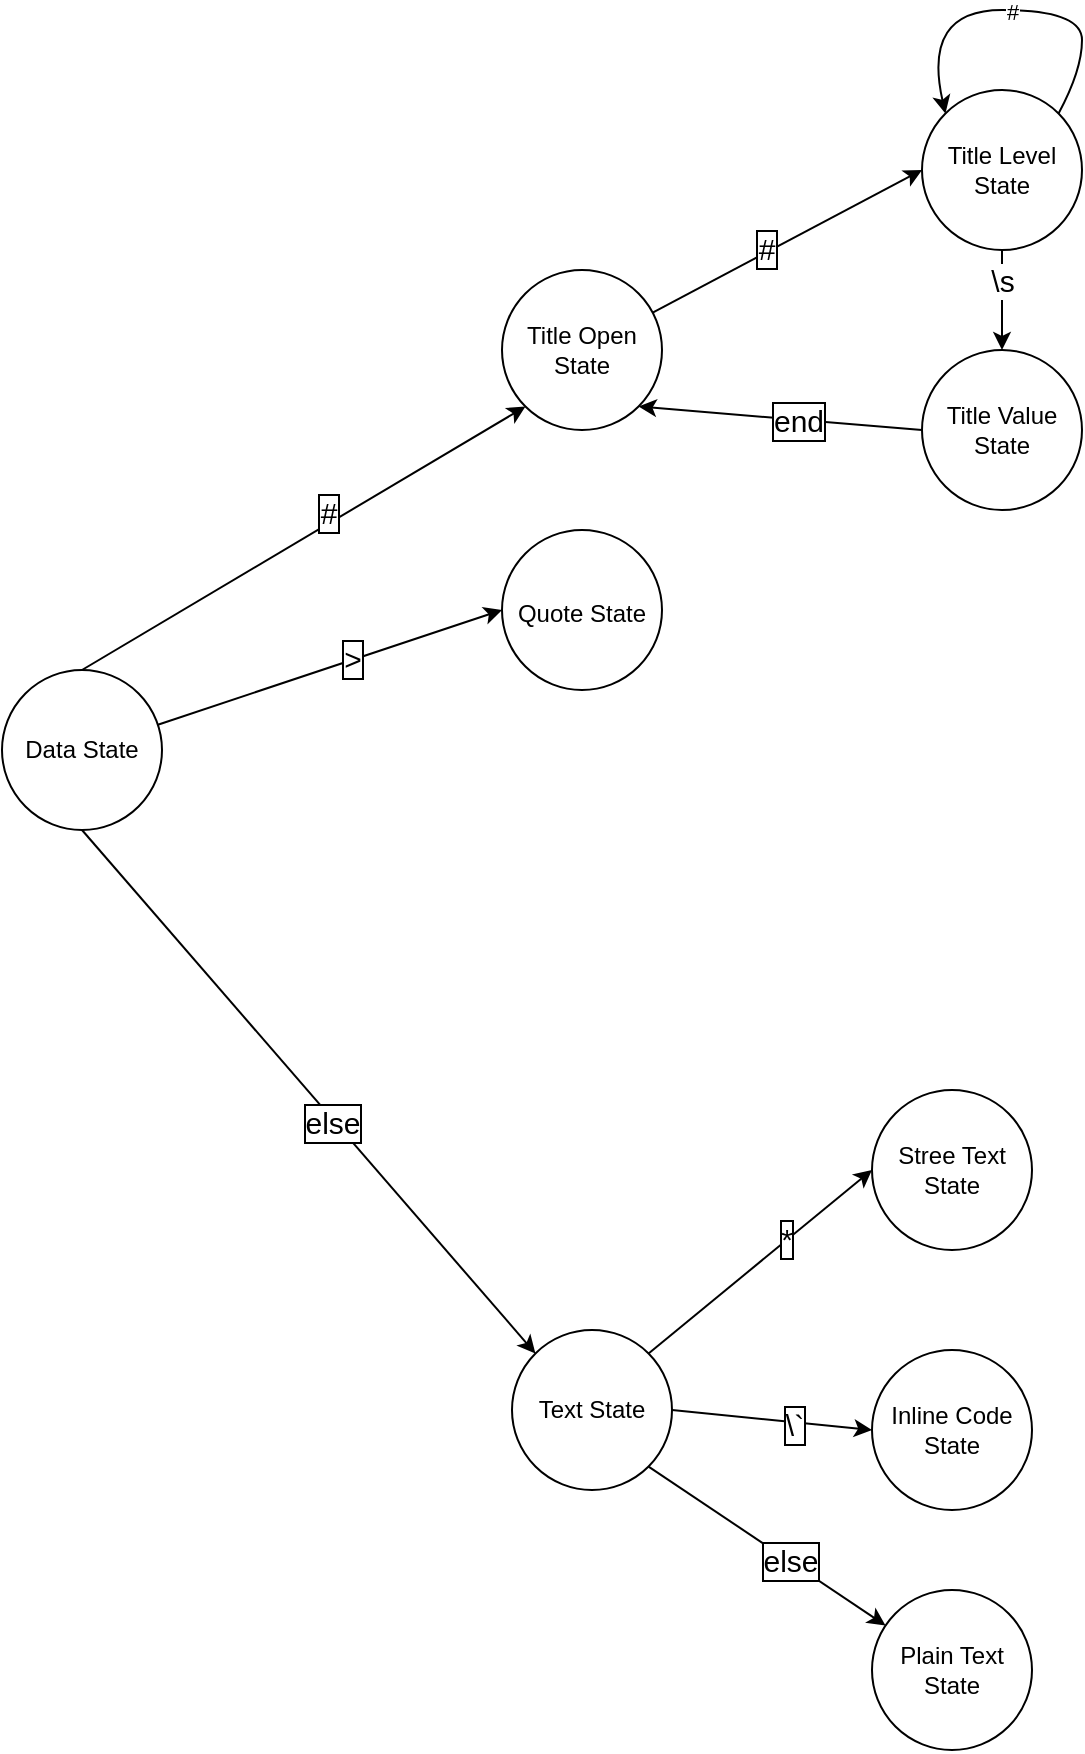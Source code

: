 <mxfile version="20.3.0" type="device"><diagram id="KQH7jTfOoqyGbpJ3Q4qJ" name="第 1 页"><mxGraphModel dx="838" dy="535" grid="1" gridSize="10" guides="1" tooltips="1" connect="1" arrows="1" fold="1" page="1" pageScale="1" pageWidth="1169" pageHeight="827" math="0" shadow="0"><root><mxCell id="0"/><mxCell id="1" parent="0"/><mxCell id="laN-_fH-CglOtoCot709-4" value="" style="endArrow=classic;html=1;rounded=0;entryX=0;entryY=1;entryDx=0;entryDy=0;exitX=0.5;exitY=0;exitDx=0;exitDy=0;" edge="1" parent="1" source="laN-_fH-CglOtoCot709-5" target="laN-_fH-CglOtoCot709-6"><mxGeometry width="50" height="50" relative="1" as="geometry"><mxPoint x="220" y="414" as="sourcePoint"/><mxPoint x="300" y="230" as="targetPoint"/></mxGeometry></mxCell><mxCell id="laN-_fH-CglOtoCot709-7" value="#" style="edgeLabel;html=1;align=center;verticalAlign=middle;resizable=0;points=[];fontSize=15;labelBorderColor=default;" vertex="1" connectable="0" parent="laN-_fH-CglOtoCot709-4"><mxGeometry x="0.128" y="4" relative="1" as="geometry"><mxPoint y="-1" as="offset"/></mxGeometry></mxCell><mxCell id="laN-_fH-CglOtoCot709-5" value="Data State" style="ellipse;whiteSpace=wrap;html=1;aspect=fixed;" vertex="1" parent="1"><mxGeometry x="110" y="390" width="80" height="80" as="geometry"/></mxCell><mxCell id="laN-_fH-CglOtoCot709-6" value="Title Open State" style="ellipse;whiteSpace=wrap;html=1;aspect=fixed;" vertex="1" parent="1"><mxGeometry x="360" y="190" width="80" height="80" as="geometry"/></mxCell><mxCell id="laN-_fH-CglOtoCot709-8" value="Title Level State" style="ellipse;whiteSpace=wrap;html=1;aspect=fixed;" vertex="1" parent="1"><mxGeometry x="570" y="100" width="80" height="80" as="geometry"/></mxCell><mxCell id="laN-_fH-CglOtoCot709-9" value="" style="endArrow=classic;html=1;rounded=0;entryX=0;entryY=0.5;entryDx=0;entryDy=0;" edge="1" parent="1" source="laN-_fH-CglOtoCot709-6" target="laN-_fH-CglOtoCot709-8"><mxGeometry width="50" height="50" relative="1" as="geometry"><mxPoint x="450" y="275" as="sourcePoint"/><mxPoint x="520.711" y="225" as="targetPoint"/></mxGeometry></mxCell><mxCell id="laN-_fH-CglOtoCot709-10" value="#" style="edgeLabel;html=1;align=center;verticalAlign=middle;resizable=0;points=[];fontSize=15;labelBorderColor=default;" vertex="1" connectable="0" parent="laN-_fH-CglOtoCot709-9"><mxGeometry x="-0.146" y="2" relative="1" as="geometry"><mxPoint as="offset"/></mxGeometry></mxCell><mxCell id="laN-_fH-CglOtoCot709-12" value="" style="curved=1;endArrow=classic;html=1;rounded=0;exitX=1;exitY=0;exitDx=0;exitDy=0;entryX=0;entryY=0;entryDx=0;entryDy=0;" edge="1" parent="1" source="laN-_fH-CglOtoCot709-8" target="laN-_fH-CglOtoCot709-8"><mxGeometry width="50" height="50" relative="1" as="geometry"><mxPoint x="700" y="170" as="sourcePoint"/><mxPoint x="750" y="120" as="targetPoint"/><Array as="points"><mxPoint x="650" y="90"/><mxPoint x="650" y="60"/><mxPoint x="570" y="60"/></Array></mxGeometry></mxCell><mxCell id="laN-_fH-CglOtoCot709-13" value="#" style="edgeLabel;html=1;align=center;verticalAlign=middle;resizable=0;points=[];" vertex="1" connectable="0" parent="laN-_fH-CglOtoCot709-12"><mxGeometry x="-0.044" y="1" relative="1" as="geometry"><mxPoint as="offset"/></mxGeometry></mxCell><mxCell id="laN-_fH-CglOtoCot709-14" value="Title Value State" style="ellipse;whiteSpace=wrap;html=1;aspect=fixed;" vertex="1" parent="1"><mxGeometry x="570" y="230" width="80" height="80" as="geometry"/></mxCell><mxCell id="laN-_fH-CglOtoCot709-15" value="" style="endArrow=classic;html=1;rounded=0;entryX=0.5;entryY=0;entryDx=0;entryDy=0;" edge="1" parent="1" source="laN-_fH-CglOtoCot709-8" target="laN-_fH-CglOtoCot709-14"><mxGeometry width="50" height="50" relative="1" as="geometry"><mxPoint x="610" y="230" as="sourcePoint"/><mxPoint x="610" y="220" as="targetPoint"/></mxGeometry></mxCell><mxCell id="laN-_fH-CglOtoCot709-16" value="\s" style="edgeLabel;html=1;align=center;verticalAlign=middle;resizable=0;points=[];fontSize=15;" vertex="1" connectable="0" parent="laN-_fH-CglOtoCot709-15"><mxGeometry x="-0.404" relative="1" as="geometry"><mxPoint as="offset"/></mxGeometry></mxCell><mxCell id="laN-_fH-CglOtoCot709-17" value="Text State" style="ellipse;whiteSpace=wrap;html=1;aspect=fixed;" vertex="1" parent="1"><mxGeometry x="365" y="720" width="80" height="80" as="geometry"/></mxCell><mxCell id="laN-_fH-CglOtoCot709-18" value="" style="endArrow=classic;html=1;rounded=0;entryX=0;entryY=0;entryDx=0;entryDy=0;exitX=0.5;exitY=1;exitDx=0;exitDy=0;" edge="1" parent="1" source="laN-_fH-CglOtoCot709-5" target="laN-_fH-CglOtoCot709-17"><mxGeometry width="50" height="50" relative="1" as="geometry"><mxPoint x="150" y="520" as="sourcePoint"/><mxPoint x="150" y="540.711" as="targetPoint"/></mxGeometry></mxCell><mxCell id="laN-_fH-CglOtoCot709-19" value="else" style="edgeLabel;html=1;align=center;verticalAlign=middle;resizable=0;points=[];fontSize=15;labelBorderColor=default;labelBackgroundColor=default;" vertex="1" connectable="0" parent="laN-_fH-CglOtoCot709-18"><mxGeometry x="0.11" y="-1" relative="1" as="geometry"><mxPoint as="offset"/></mxGeometry></mxCell><mxCell id="laN-_fH-CglOtoCot709-21" value="" style="endArrow=classic;html=1;rounded=0;entryX=1;entryY=1;entryDx=0;entryDy=0;exitX=0;exitY=0.5;exitDx=0;exitDy=0;" edge="1" parent="1" source="laN-_fH-CglOtoCot709-14" target="laN-_fH-CglOtoCot709-6"><mxGeometry width="50" height="50" relative="1" as="geometry"><mxPoint x="430" y="360" as="sourcePoint"/><mxPoint x="480" y="310" as="targetPoint"/></mxGeometry></mxCell><mxCell id="laN-_fH-CglOtoCot709-31" value="end" style="edgeLabel;html=1;align=center;verticalAlign=middle;resizable=0;points=[];fontSize=15;labelBorderColor=default;" vertex="1" connectable="0" parent="laN-_fH-CglOtoCot709-21"><mxGeometry x="-0.12" relative="1" as="geometry"><mxPoint as="offset"/></mxGeometry></mxCell><mxCell id="laN-_fH-CglOtoCot709-22" value="Stree Text State" style="ellipse;whiteSpace=wrap;html=1;aspect=fixed;" vertex="1" parent="1"><mxGeometry x="545" y="600" width="80" height="80" as="geometry"/></mxCell><mxCell id="laN-_fH-CglOtoCot709-23" value="Inline Code State" style="ellipse;whiteSpace=wrap;html=1;aspect=fixed;" vertex="1" parent="1"><mxGeometry x="545" y="730" width="80" height="80" as="geometry"/></mxCell><mxCell id="laN-_fH-CglOtoCot709-24" value="Plain Text State" style="ellipse;whiteSpace=wrap;html=1;aspect=fixed;" vertex="1" parent="1"><mxGeometry x="545" y="850" width="80" height="80" as="geometry"/></mxCell><mxCell id="laN-_fH-CglOtoCot709-25" value="" style="endArrow=classic;html=1;rounded=0;entryX=0;entryY=0.5;entryDx=0;entryDy=0;exitX=1;exitY=0;exitDx=0;exitDy=0;" edge="1" parent="1" source="laN-_fH-CglOtoCot709-17" target="laN-_fH-CglOtoCot709-22"><mxGeometry width="50" height="50" relative="1" as="geometry"><mxPoint x="480" y="750" as="sourcePoint"/><mxPoint x="530" y="700" as="targetPoint"/></mxGeometry></mxCell><mxCell id="laN-_fH-CglOtoCot709-26" value="*" style="edgeLabel;html=1;align=center;verticalAlign=middle;resizable=0;points=[];labelBorderColor=default;fontSize=15;labelBackgroundColor=default;" vertex="1" connectable="0" parent="laN-_fH-CglOtoCot709-25"><mxGeometry x="0.236" y="1" relative="1" as="geometry"><mxPoint as="offset"/></mxGeometry></mxCell><mxCell id="laN-_fH-CglOtoCot709-27" value="" style="endArrow=classic;html=1;rounded=0;entryX=0;entryY=0.5;entryDx=0;entryDy=0;exitX=1;exitY=0.5;exitDx=0;exitDy=0;" edge="1" parent="1" source="laN-_fH-CglOtoCot709-17" target="laN-_fH-CglOtoCot709-23"><mxGeometry width="50" height="50" relative="1" as="geometry"><mxPoint x="450" y="820" as="sourcePoint"/><mxPoint x="500" y="770" as="targetPoint"/></mxGeometry></mxCell><mxCell id="laN-_fH-CglOtoCot709-29" value="\`" style="edgeLabel;html=1;align=center;verticalAlign=middle;resizable=0;points=[];labelBorderColor=default;fontSize=15;labelBackgroundColor=default;" vertex="1" connectable="0" parent="laN-_fH-CglOtoCot709-27"><mxGeometry x="0.219" y="-1" relative="1" as="geometry"><mxPoint as="offset"/></mxGeometry></mxCell><mxCell id="laN-_fH-CglOtoCot709-28" value="" style="endArrow=classic;html=1;rounded=0;exitX=1;exitY=1;exitDx=0;exitDy=0;" edge="1" parent="1" source="laN-_fH-CglOtoCot709-17" target="laN-_fH-CglOtoCot709-24"><mxGeometry width="50" height="50" relative="1" as="geometry"><mxPoint x="450" y="870" as="sourcePoint"/><mxPoint x="500" y="820" as="targetPoint"/></mxGeometry></mxCell><mxCell id="laN-_fH-CglOtoCot709-30" value="else" style="edgeLabel;html=1;align=center;verticalAlign=middle;resizable=0;points=[];labelBorderColor=default;fontSize=15;labelBackgroundColor=default;" vertex="1" connectable="0" parent="laN-_fH-CglOtoCot709-28"><mxGeometry x="0.184" y="1" relative="1" as="geometry"><mxPoint as="offset"/></mxGeometry></mxCell><mxCell id="laN-_fH-CglOtoCot709-36" value="&lt;span style=&quot;font-size: 12px;&quot;&gt;Quote State&lt;/span&gt;" style="ellipse;whiteSpace=wrap;html=1;aspect=fixed;labelBackgroundColor=default;labelBorderColor=none;fontSize=15;strokeColor=default;fillColor=default;shadow=0;" vertex="1" parent="1"><mxGeometry x="360" y="320" width="80" height="80" as="geometry"/></mxCell><mxCell id="laN-_fH-CglOtoCot709-37" value="" style="endArrow=classic;html=1;rounded=0;fontSize=15;entryX=0;entryY=0.5;entryDx=0;entryDy=0;labelBorderColor=default;" edge="1" parent="1" source="laN-_fH-CglOtoCot709-5" target="laN-_fH-CglOtoCot709-36"><mxGeometry width="50" height="50" relative="1" as="geometry"><mxPoint x="190" y="480" as="sourcePoint"/><mxPoint x="260.711" y="430" as="targetPoint"/></mxGeometry></mxCell><mxCell id="laN-_fH-CglOtoCot709-38" value="&amp;gt;" style="edgeLabel;html=1;align=center;verticalAlign=middle;resizable=0;points=[];fontSize=15;labelBorderColor=default;" vertex="1" connectable="0" parent="laN-_fH-CglOtoCot709-37"><mxGeometry x="0.125" y="1" relative="1" as="geometry"><mxPoint as="offset"/></mxGeometry></mxCell></root></mxGraphModel></diagram></mxfile>